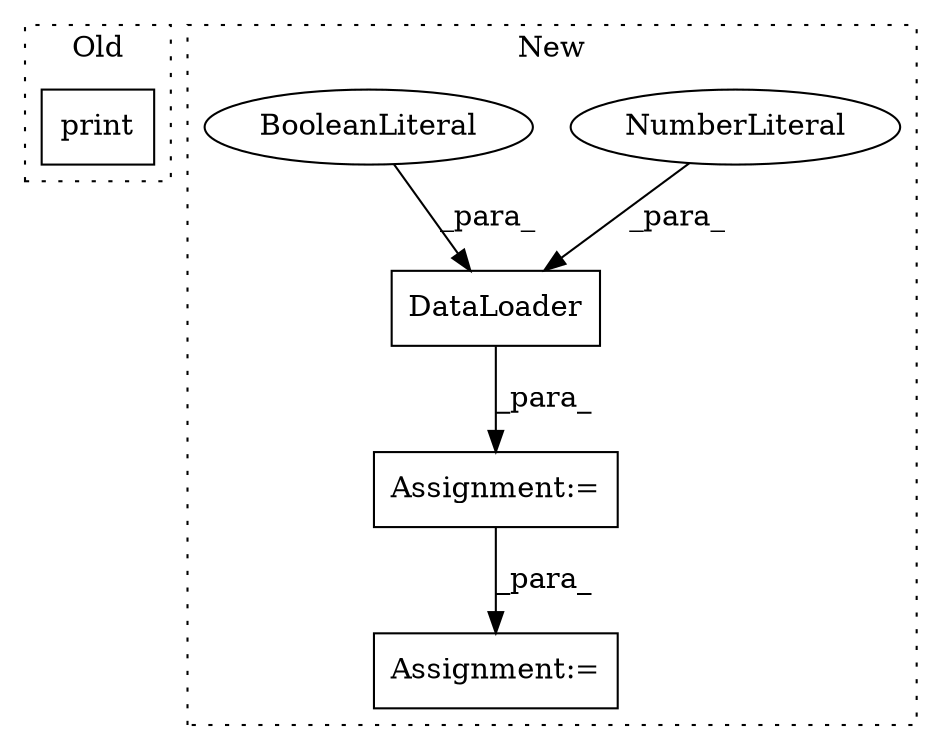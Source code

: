 digraph G {
subgraph cluster0 {
1 [label="print" a="32" s="798,813" l="6,1" shape="box"];
label = "Old";
style="dotted";
}
subgraph cluster1 {
2 [label="DataLoader" a="32" s="899,931" l="11,1" shape="box"];
3 [label="NumberLiteral" a="34" s="923" l="3" shape="ellipse"];
4 [label="BooleanLiteral" a="9" s="927" l="4" shape="ellipse"];
5 [label="Assignment:=" a="7" s="938,1083" l="110,2" shape="box"];
6 [label="Assignment:=" a="7" s="898" l="1" shape="box"];
label = "New";
style="dotted";
}
2 -> 6 [label="_para_"];
3 -> 2 [label="_para_"];
4 -> 2 [label="_para_"];
6 -> 5 [label="_para_"];
}